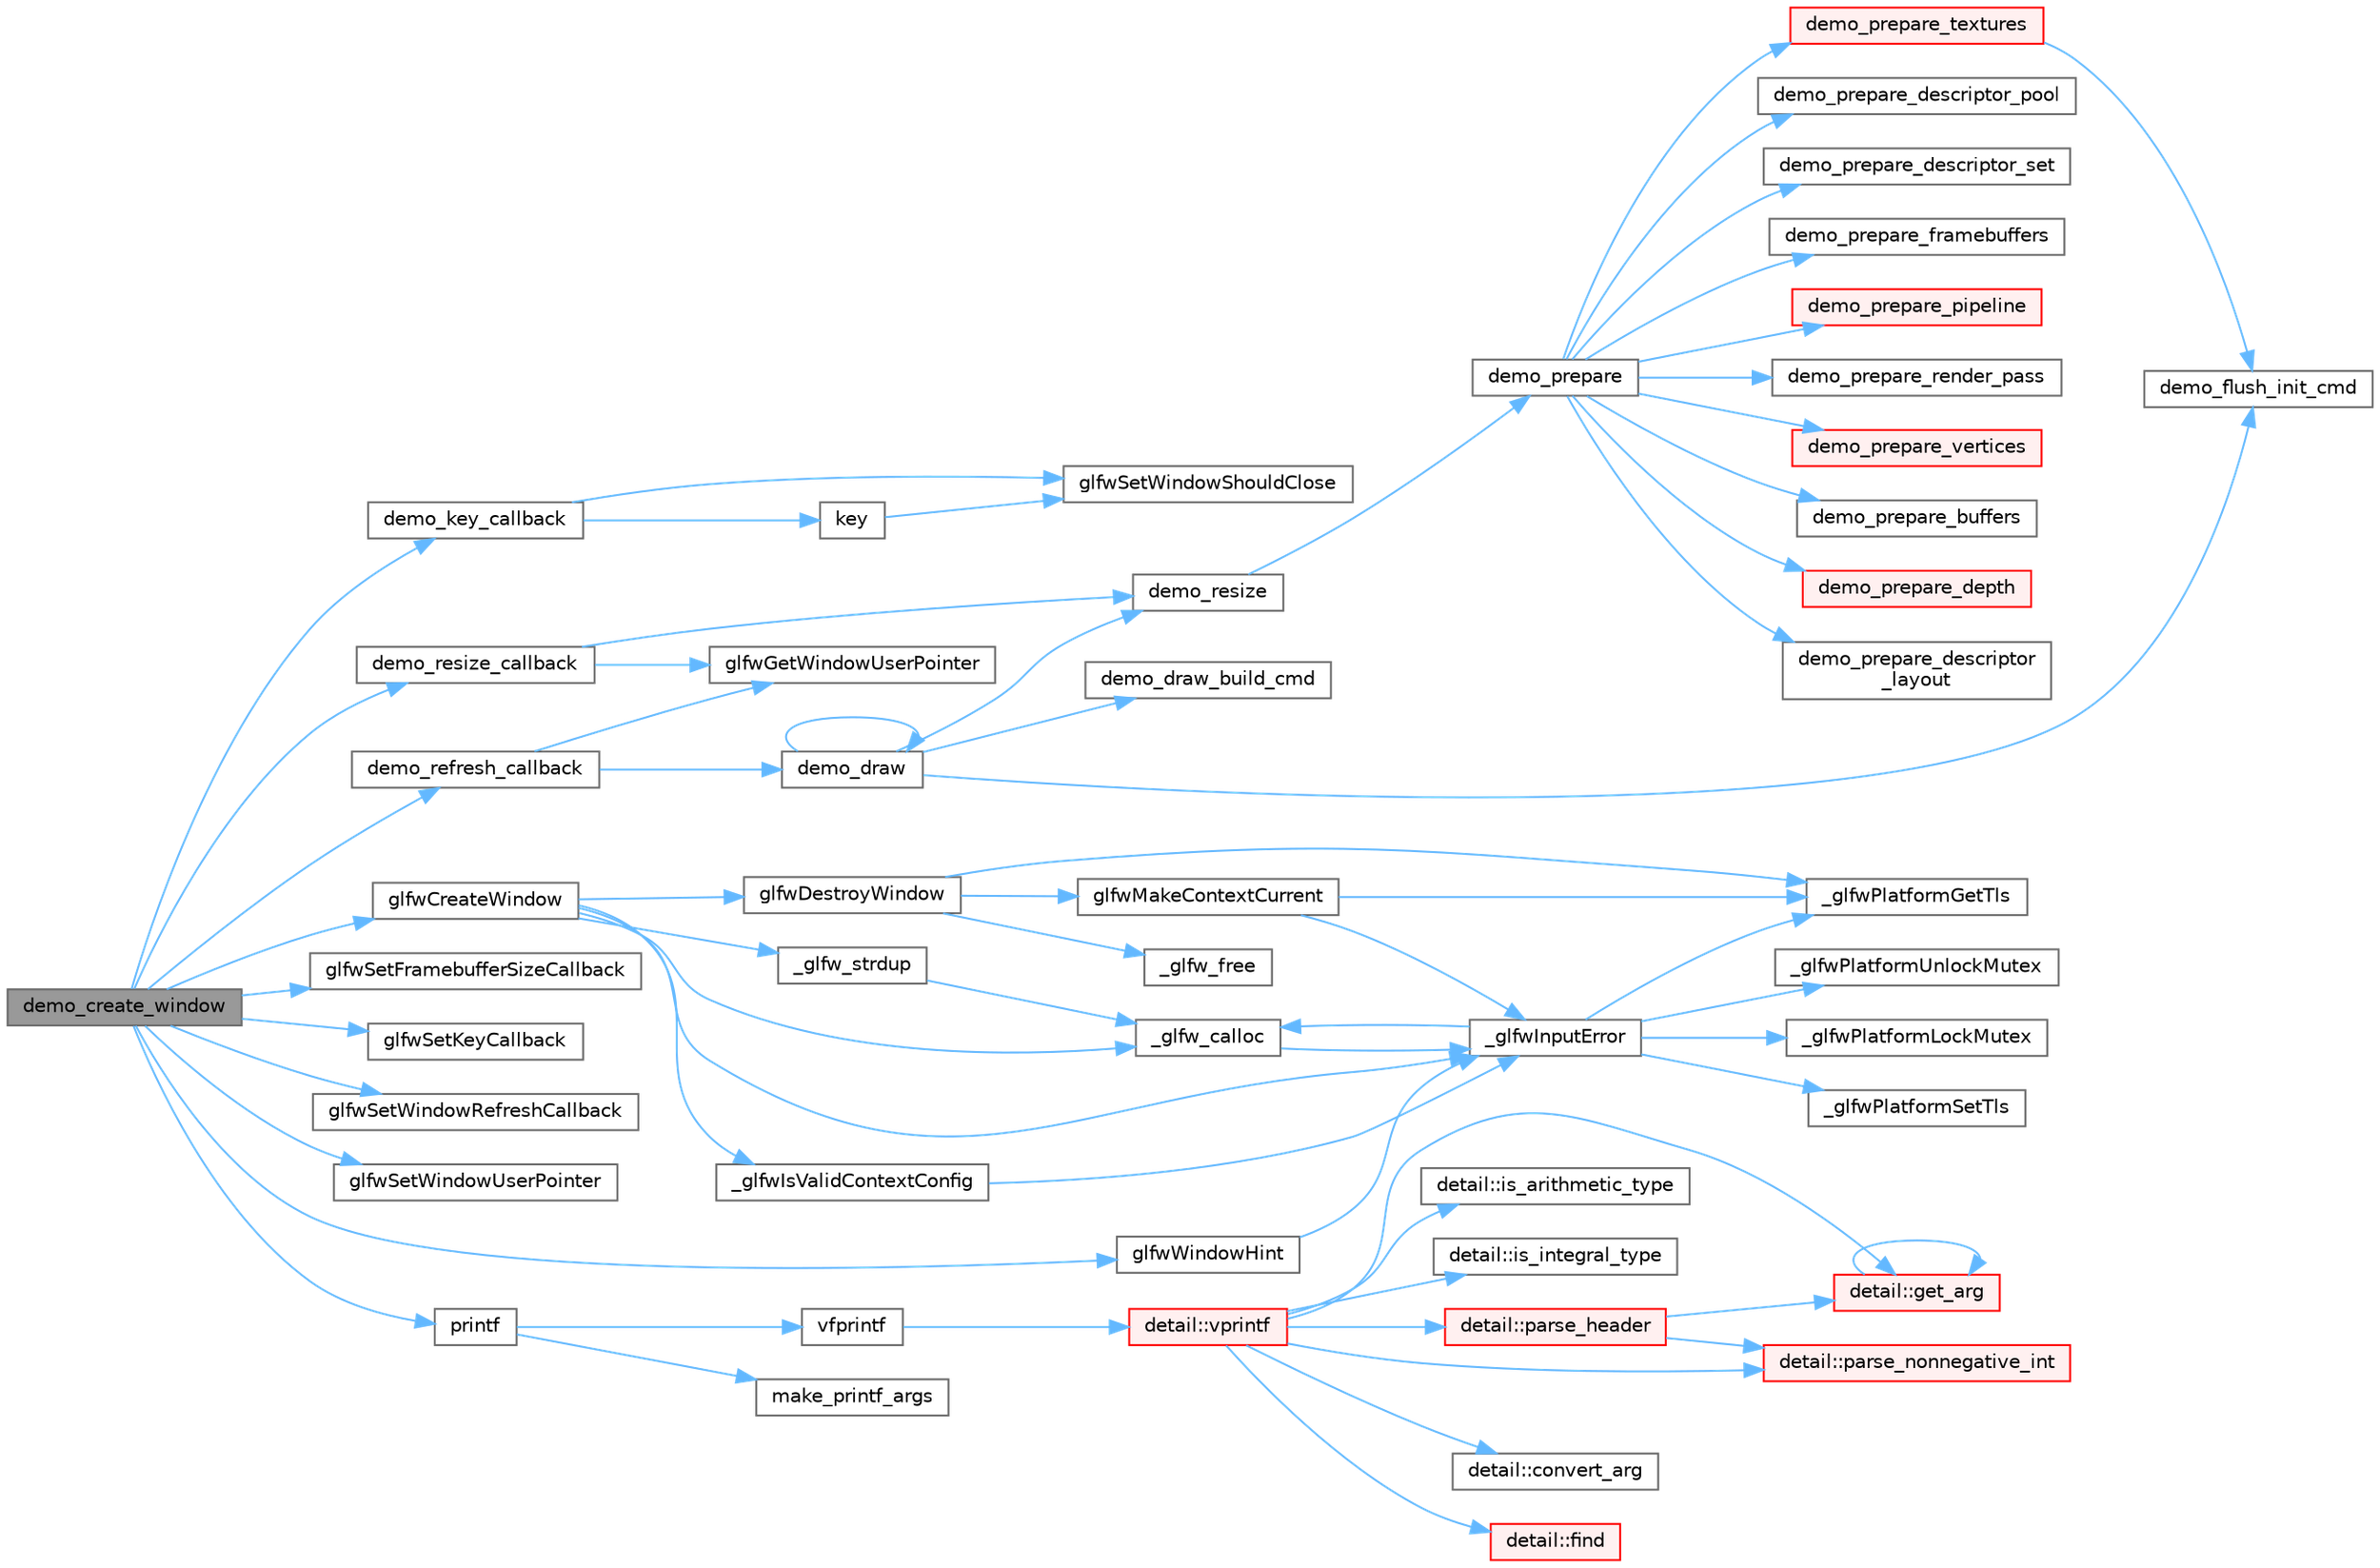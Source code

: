 digraph "demo_create_window"
{
 // LATEX_PDF_SIZE
  bgcolor="transparent";
  edge [fontname=Helvetica,fontsize=10,labelfontname=Helvetica,labelfontsize=10];
  node [fontname=Helvetica,fontsize=10,shape=box,height=0.2,width=0.4];
  rankdir="LR";
  Node1 [id="Node000001",label="demo_create_window",height=0.2,width=0.4,color="gray40", fillcolor="grey60", style="filled", fontcolor="black",tooltip=" "];
  Node1 -> Node2 [id="edge1_Node000001_Node000002",color="steelblue1",style="solid",tooltip=" "];
  Node2 [id="Node000002",label="demo_key_callback",height=0.2,width=0.4,color="grey40", fillcolor="white", style="filled",URL="$triangle-vulkan_8c.html#abafba04969893b1e332523a832a2de50",tooltip=" "];
  Node2 -> Node3 [id="edge2_Node000002_Node000003",color="steelblue1",style="solid",tooltip=" "];
  Node3 [id="Node000003",label="glfwSetWindowShouldClose",height=0.2,width=0.4,color="grey40", fillcolor="white", style="filled",URL="$group__window.html#ga1cadeda7a1e2f224e06a8415d30741aa",tooltip="Sets the close flag of the specified window."];
  Node2 -> Node4 [id="edge3_Node000002_Node000004",color="steelblue1",style="solid",tooltip=" "];
  Node4 [id="Node000004",label="key",height=0.2,width=0.4,color="grey40", fillcolor="white", style="filled",URL="$gears_8c.html#accd6b5b92b78666e36543412d4ac14cd",tooltip=" "];
  Node4 -> Node3 [id="edge4_Node000004_Node000003",color="steelblue1",style="solid",tooltip=" "];
  Node1 -> Node5 [id="edge5_Node000001_Node000005",color="steelblue1",style="solid",tooltip=" "];
  Node5 [id="Node000005",label="demo_refresh_callback",height=0.2,width=0.4,color="grey40", fillcolor="white", style="filled",URL="$triangle-vulkan_8c.html#afff67e0133aac850adef8e8a7c56198b",tooltip=" "];
  Node5 -> Node6 [id="edge6_Node000005_Node000006",color="steelblue1",style="solid",tooltip=" "];
  Node6 [id="Node000006",label="demo_draw",height=0.2,width=0.4,color="grey40", fillcolor="white", style="filled",URL="$triangle-vulkan_8c.html#a68587107d1c17fe6680e438488b9a616",tooltip=" "];
  Node6 -> Node6 [id="edge7_Node000006_Node000006",color="steelblue1",style="solid",tooltip=" "];
  Node6 -> Node7 [id="edge8_Node000006_Node000007",color="steelblue1",style="solid",tooltip=" "];
  Node7 [id="Node000007",label="demo_draw_build_cmd",height=0.2,width=0.4,color="grey40", fillcolor="white", style="filled",URL="$triangle-vulkan_8c.html#af04e914bfcd02ea01e45bcfb0c932ed4",tooltip=" "];
  Node6 -> Node8 [id="edge9_Node000006_Node000008",color="steelblue1",style="solid",tooltip=" "];
  Node8 [id="Node000008",label="demo_flush_init_cmd",height=0.2,width=0.4,color="grey40", fillcolor="white", style="filled",URL="$triangle-vulkan_8c.html#a7a35f4639d32b3ac59dd725668a363ba",tooltip=" "];
  Node6 -> Node9 [id="edge10_Node000006_Node000009",color="steelblue1",style="solid",tooltip=" "];
  Node9 [id="Node000009",label="demo_resize",height=0.2,width=0.4,color="grey40", fillcolor="white", style="filled",URL="$triangle-vulkan_8c.html#ac51a47d75843a542182cb6c2e997c67a",tooltip=" "];
  Node9 -> Node10 [id="edge11_Node000009_Node000010",color="steelblue1",style="solid",tooltip=" "];
  Node10 [id="Node000010",label="demo_prepare",height=0.2,width=0.4,color="grey40", fillcolor="white", style="filled",URL="$triangle-vulkan_8c.html#a0fcfc933d495ab4fcf98493677e3d8da",tooltip=" "];
  Node10 -> Node11 [id="edge12_Node000010_Node000011",color="steelblue1",style="solid",tooltip=" "];
  Node11 [id="Node000011",label="demo_prepare_buffers",height=0.2,width=0.4,color="grey40", fillcolor="white", style="filled",URL="$triangle-vulkan_8c.html#a0c4cc92dc1a3456d6cca76e3187f2010",tooltip=" "];
  Node10 -> Node12 [id="edge13_Node000010_Node000012",color="steelblue1",style="solid",tooltip=" "];
  Node12 [id="Node000012",label="demo_prepare_depth",height=0.2,width=0.4,color="red", fillcolor="#FFF0F0", style="filled",URL="$triangle-vulkan_8c.html#a3569c83afeb4ecc4d8d797af29ce89ed",tooltip=" "];
  Node10 -> Node15 [id="edge14_Node000010_Node000015",color="steelblue1",style="solid",tooltip=" "];
  Node15 [id="Node000015",label="demo_prepare_descriptor\l_layout",height=0.2,width=0.4,color="grey40", fillcolor="white", style="filled",URL="$triangle-vulkan_8c.html#a36308c10e305d94d63e96fc82be78950",tooltip=" "];
  Node10 -> Node16 [id="edge15_Node000010_Node000016",color="steelblue1",style="solid",tooltip=" "];
  Node16 [id="Node000016",label="demo_prepare_descriptor_pool",height=0.2,width=0.4,color="grey40", fillcolor="white", style="filled",URL="$triangle-vulkan_8c.html#a4ee7f5efc65c5972db015c6be8cda380",tooltip=" "];
  Node10 -> Node17 [id="edge16_Node000010_Node000017",color="steelblue1",style="solid",tooltip=" "];
  Node17 [id="Node000017",label="demo_prepare_descriptor_set",height=0.2,width=0.4,color="grey40", fillcolor="white", style="filled",URL="$triangle-vulkan_8c.html#ac1957f225fabd1755a0064169fa5f6ba",tooltip=" "];
  Node10 -> Node18 [id="edge17_Node000010_Node000018",color="steelblue1",style="solid",tooltip=" "];
  Node18 [id="Node000018",label="demo_prepare_framebuffers",height=0.2,width=0.4,color="grey40", fillcolor="white", style="filled",URL="$triangle-vulkan_8c.html#a3a72610dc44a370494307b568ef3abd6",tooltip=" "];
  Node10 -> Node19 [id="edge18_Node000010_Node000019",color="steelblue1",style="solid",tooltip=" "];
  Node19 [id="Node000019",label="demo_prepare_pipeline",height=0.2,width=0.4,color="red", fillcolor="#FFF0F0", style="filled",URL="$triangle-vulkan_8c.html#aa80cd8877b6b5d20217c451b207ca9d9",tooltip=" "];
  Node10 -> Node23 [id="edge19_Node000010_Node000023",color="steelblue1",style="solid",tooltip=" "];
  Node23 [id="Node000023",label="demo_prepare_render_pass",height=0.2,width=0.4,color="grey40", fillcolor="white", style="filled",URL="$triangle-vulkan_8c.html#a4ac6098487e1fc2305847f666891cdec",tooltip=" "];
  Node10 -> Node24 [id="edge20_Node000010_Node000024",color="steelblue1",style="solid",tooltip=" "];
  Node24 [id="Node000024",label="demo_prepare_textures",height=0.2,width=0.4,color="red", fillcolor="#FFF0F0", style="filled",URL="$triangle-vulkan_8c.html#a0316bd7d613330a9963098b02a6396d7",tooltip=" "];
  Node24 -> Node8 [id="edge21_Node000024_Node000008",color="steelblue1",style="solid",tooltip=" "];
  Node10 -> Node27 [id="edge22_Node000010_Node000027",color="steelblue1",style="solid",tooltip=" "];
  Node27 [id="Node000027",label="demo_prepare_vertices",height=0.2,width=0.4,color="red", fillcolor="#FFF0F0", style="filled",URL="$triangle-vulkan_8c.html#a2860329aece35c414deb54aa4a24d76a",tooltip=" "];
  Node5 -> Node28 [id="edge23_Node000005_Node000028",color="steelblue1",style="solid",tooltip=" "];
  Node28 [id="Node000028",label="glfwGetWindowUserPointer",height=0.2,width=0.4,color="grey40", fillcolor="white", style="filled",URL="$group__window.html#gad07c1ae8809c4f47e55ad8cc3f60e794",tooltip="Returns the user pointer of the specified window."];
  Node1 -> Node29 [id="edge24_Node000001_Node000029",color="steelblue1",style="solid",tooltip=" "];
  Node29 [id="Node000029",label="demo_resize_callback",height=0.2,width=0.4,color="grey40", fillcolor="white", style="filled",URL="$triangle-vulkan_8c.html#a9a1adfc84e14dabc49f42b0e0b360181",tooltip=" "];
  Node29 -> Node9 [id="edge25_Node000029_Node000009",color="steelblue1",style="solid",tooltip=" "];
  Node29 -> Node28 [id="edge26_Node000029_Node000028",color="steelblue1",style="solid",tooltip=" "];
  Node1 -> Node30 [id="edge27_Node000001_Node000030",color="steelblue1",style="solid",tooltip=" "];
  Node30 [id="Node000030",label="glfwCreateWindow",height=0.2,width=0.4,color="grey40", fillcolor="white", style="filled",URL="$group__window.html#gaaccd00fafe81e2db94e8cdf55721e055",tooltip="Creates a window and its associated context."];
  Node30 -> Node31 [id="edge28_Node000030_Node000031",color="steelblue1",style="solid",tooltip=" "];
  Node31 [id="Node000031",label="_glfw_calloc",height=0.2,width=0.4,color="grey40", fillcolor="white", style="filled",URL="$glfw_2src_2init_8c.html#a88a6e01ef5c1245a6d2a5e62b02e5678",tooltip=" "];
  Node31 -> Node32 [id="edge29_Node000031_Node000032",color="steelblue1",style="solid",tooltip=" "];
  Node32 [id="Node000032",label="_glfwInputError",height=0.2,width=0.4,color="grey40", fillcolor="white", style="filled",URL="$glfw_2src_2init_8c.html#a3287b282ec57a4a89127ae51f49f10f5",tooltip=" "];
  Node32 -> Node31 [id="edge30_Node000032_Node000031",color="steelblue1",style="solid",tooltip=" "];
  Node32 -> Node33 [id="edge31_Node000032_Node000033",color="steelblue1",style="solid",tooltip=" "];
  Node33 [id="Node000033",label="_glfwPlatformGetTls",height=0.2,width=0.4,color="grey40", fillcolor="white", style="filled",URL="$posix__thread_8c.html#a7d2f6e8ecd2e06f2e86d9446d642bd00",tooltip=" "];
  Node32 -> Node34 [id="edge32_Node000032_Node000034",color="steelblue1",style="solid",tooltip=" "];
  Node34 [id="Node000034",label="_glfwPlatformLockMutex",height=0.2,width=0.4,color="grey40", fillcolor="white", style="filled",URL="$posix__thread_8c.html#a2677e4d211fbe9b2dc96d16e91c98930",tooltip=" "];
  Node32 -> Node35 [id="edge33_Node000032_Node000035",color="steelblue1",style="solid",tooltip=" "];
  Node35 [id="Node000035",label="_glfwPlatformSetTls",height=0.2,width=0.4,color="grey40", fillcolor="white", style="filled",URL="$posix__thread_8c.html#a302f48b6d4dba6b3579449d8a43cfae7",tooltip=" "];
  Node32 -> Node36 [id="edge34_Node000032_Node000036",color="steelblue1",style="solid",tooltip=" "];
  Node36 [id="Node000036",label="_glfwPlatformUnlockMutex",height=0.2,width=0.4,color="grey40", fillcolor="white", style="filled",URL="$posix__thread_8c.html#a8b7744446237b1c292ba8a0b9d5e7f90",tooltip=" "];
  Node30 -> Node37 [id="edge35_Node000030_Node000037",color="steelblue1",style="solid",tooltip=" "];
  Node37 [id="Node000037",label="_glfw_strdup",height=0.2,width=0.4,color="grey40", fillcolor="white", style="filled",URL="$glfw_2src_2init_8c.html#af725e1f466a710a1fc590ff3726f1151",tooltip=" "];
  Node37 -> Node31 [id="edge36_Node000037_Node000031",color="steelblue1",style="solid",tooltip=" "];
  Node30 -> Node32 [id="edge37_Node000030_Node000032",color="steelblue1",style="solid",tooltip=" "];
  Node30 -> Node38 [id="edge38_Node000030_Node000038",color="steelblue1",style="solid",tooltip=" "];
  Node38 [id="Node000038",label="_glfwIsValidContextConfig",height=0.2,width=0.4,color="grey40", fillcolor="white", style="filled",URL="$context_8c.html#a659c5d5b0cd359304004700d16a76954",tooltip=" "];
  Node38 -> Node32 [id="edge39_Node000038_Node000032",color="steelblue1",style="solid",tooltip=" "];
  Node30 -> Node39 [id="edge40_Node000030_Node000039",color="steelblue1",style="solid",tooltip=" "];
  Node39 [id="Node000039",label="glfwDestroyWindow",height=0.2,width=0.4,color="grey40", fillcolor="white", style="filled",URL="$group__window.html#ga806747476b7247d292be3711c323ea10",tooltip="Destroys the specified window and its context."];
  Node39 -> Node40 [id="edge41_Node000039_Node000040",color="steelblue1",style="solid",tooltip=" "];
  Node40 [id="Node000040",label="_glfw_free",height=0.2,width=0.4,color="grey40", fillcolor="white", style="filled",URL="$glfw_2src_2init_8c.html#abcf72962b101a8a5c539da1a278b0e9e",tooltip=" "];
  Node39 -> Node33 [id="edge42_Node000039_Node000033",color="steelblue1",style="solid",tooltip=" "];
  Node39 -> Node41 [id="edge43_Node000039_Node000041",color="steelblue1",style="solid",tooltip=" "];
  Node41 [id="Node000041",label="glfwMakeContextCurrent",height=0.2,width=0.4,color="grey40", fillcolor="white", style="filled",URL="$group__context.html#gafd76c93e15ec8b0b90506a9936a46185",tooltip="Makes the context of the specified window current for the calling thread."];
  Node41 -> Node32 [id="edge44_Node000041_Node000032",color="steelblue1",style="solid",tooltip=" "];
  Node41 -> Node33 [id="edge45_Node000041_Node000033",color="steelblue1",style="solid",tooltip=" "];
  Node1 -> Node42 [id="edge46_Node000001_Node000042",color="steelblue1",style="solid",tooltip=" "];
  Node42 [id="Node000042",label="glfwSetFramebufferSizeCallback",height=0.2,width=0.4,color="grey40", fillcolor="white", style="filled",URL="$group__window.html#ga41d69f9f263d7b33ea03cf58772b4ea0",tooltip="Sets the framebuffer resize callback for the specified window."];
  Node1 -> Node43 [id="edge47_Node000001_Node000043",color="steelblue1",style="solid",tooltip=" "];
  Node43 [id="Node000043",label="glfwSetKeyCallback",height=0.2,width=0.4,color="grey40", fillcolor="white", style="filled",URL="$group__input.html#gaa4cbcb81b939b8800e44cea971ddae47",tooltip="Sets the key callback."];
  Node1 -> Node44 [id="edge48_Node000001_Node000044",color="steelblue1",style="solid",tooltip=" "];
  Node44 [id="Node000044",label="glfwSetWindowRefreshCallback",height=0.2,width=0.4,color="grey40", fillcolor="white", style="filled",URL="$group__window.html#ga62bfa902c07a03b8ad9be37da31a4be7",tooltip="Sets the refresh callback for the specified window."];
  Node1 -> Node45 [id="edge49_Node000001_Node000045",color="steelblue1",style="solid",tooltip=" "];
  Node45 [id="Node000045",label="glfwSetWindowUserPointer",height=0.2,width=0.4,color="grey40", fillcolor="white", style="filled",URL="$group__window.html#gacc9e68faee3c1763b54cd9bc405cf43e",tooltip="Sets the user pointer of the specified window."];
  Node1 -> Node46 [id="edge50_Node000001_Node000046",color="steelblue1",style="solid",tooltip=" "];
  Node46 [id="Node000046",label="glfwWindowHint",height=0.2,width=0.4,color="grey40", fillcolor="white", style="filled",URL="$group__window.html#ga69c40728499720bef8a49aa925ea0efa",tooltip="Sets the specified window hint to the desired value."];
  Node46 -> Node32 [id="edge51_Node000046_Node000032",color="steelblue1",style="solid",tooltip=" "];
  Node1 -> Node47 [id="edge52_Node000001_Node000047",color="steelblue1",style="solid",tooltip=" "];
  Node47 [id="Node000047",label="printf",height=0.2,width=0.4,color="grey40", fillcolor="white", style="filled",URL="$printf_8h.html#aee3ed3a831f25f07e7be3919fff2203a",tooltip=" "];
  Node47 -> Node48 [id="edge53_Node000047_Node000048",color="steelblue1",style="solid",tooltip=" "];
  Node48 [id="Node000048",label="make_printf_args",height=0.2,width=0.4,color="grey40", fillcolor="white", style="filled",URL="$printf_8h.html#a27dcc0efcda04388971dbea3c875f122",tooltip=" "];
  Node47 -> Node49 [id="edge54_Node000047_Node000049",color="steelblue1",style="solid",tooltip=" "];
  Node49 [id="Node000049",label="vfprintf",height=0.2,width=0.4,color="grey40", fillcolor="white", style="filled",URL="$printf_8h.html#abb30aad964fc771fb52cf3ad88649df2",tooltip=" "];
  Node49 -> Node50 [id="edge55_Node000049_Node000050",color="steelblue1",style="solid",tooltip=" "];
  Node50 [id="Node000050",label="detail::vprintf",height=0.2,width=0.4,color="red", fillcolor="#FFF0F0", style="filled",URL="$namespacedetail.html#a1c8c2218e4c822aa8f743fb9c573717f",tooltip=" "];
  Node50 -> Node51 [id="edge56_Node000050_Node000051",color="steelblue1",style="solid",tooltip=" "];
  Node51 [id="Node000051",label="detail::convert_arg",height=0.2,width=0.4,color="grey40", fillcolor="white", style="filled",URL="$namespacedetail.html#a03c11572c9a664266d6925f327dec7f3",tooltip=" "];
  Node50 -> Node52 [id="edge57_Node000050_Node000052",color="steelblue1",style="solid",tooltip=" "];
  Node52 [id="Node000052",label="detail::find",height=0.2,width=0.4,color="red", fillcolor="#FFF0F0", style="filled",URL="$namespacedetail.html#a6b71952fab3dc32f3edb2c3e9811d8d9",tooltip=" "];
  Node50 -> Node54 [id="edge58_Node000050_Node000054",color="steelblue1",style="solid",tooltip=" "];
  Node54 [id="Node000054",label="detail::get_arg",height=0.2,width=0.4,color="red", fillcolor="#FFF0F0", style="filled",URL="$namespacedetail.html#a342ef250e45bd09b2ef666b6fae1c355",tooltip=" "];
  Node54 -> Node54 [id="edge59_Node000054_Node000054",color="steelblue1",style="solid",tooltip=" "];
  Node50 -> Node56 [id="edge60_Node000050_Node000056",color="steelblue1",style="solid",tooltip=" "];
  Node56 [id="Node000056",label="detail::is_arithmetic_type",height=0.2,width=0.4,color="grey40", fillcolor="white", style="filled",URL="$namespacedetail.html#a802c50a56a3495fdab6020b375ba1389",tooltip=" "];
  Node50 -> Node57 [id="edge61_Node000050_Node000057",color="steelblue1",style="solid",tooltip=" "];
  Node57 [id="Node000057",label="detail::is_integral_type",height=0.2,width=0.4,color="grey40", fillcolor="white", style="filled",URL="$namespacedetail.html#a2a60f8d1bee41b803f43fc42b707b5d1",tooltip=" "];
  Node50 -> Node58 [id="edge62_Node000050_Node000058",color="steelblue1",style="solid",tooltip=" "];
  Node58 [id="Node000058",label="detail::parse_header",height=0.2,width=0.4,color="red", fillcolor="#FFF0F0", style="filled",URL="$namespacedetail.html#afc9d93e58b8edb8077f8bc8eee7f4035",tooltip=" "];
  Node58 -> Node54 [id="edge63_Node000058_Node000054",color="steelblue1",style="solid",tooltip=" "];
  Node58 -> Node67 [id="edge64_Node000058_Node000067",color="steelblue1",style="solid",tooltip=" "];
  Node67 [id="Node000067",label="detail::parse_nonnegative_int",height=0.2,width=0.4,color="red", fillcolor="#FFF0F0", style="filled",URL="$namespacedetail.html#a338caba782225e115a9902d4d0835f5f",tooltip=" "];
  Node50 -> Node67 [id="edge65_Node000050_Node000067",color="steelblue1",style="solid",tooltip=" "];
}
